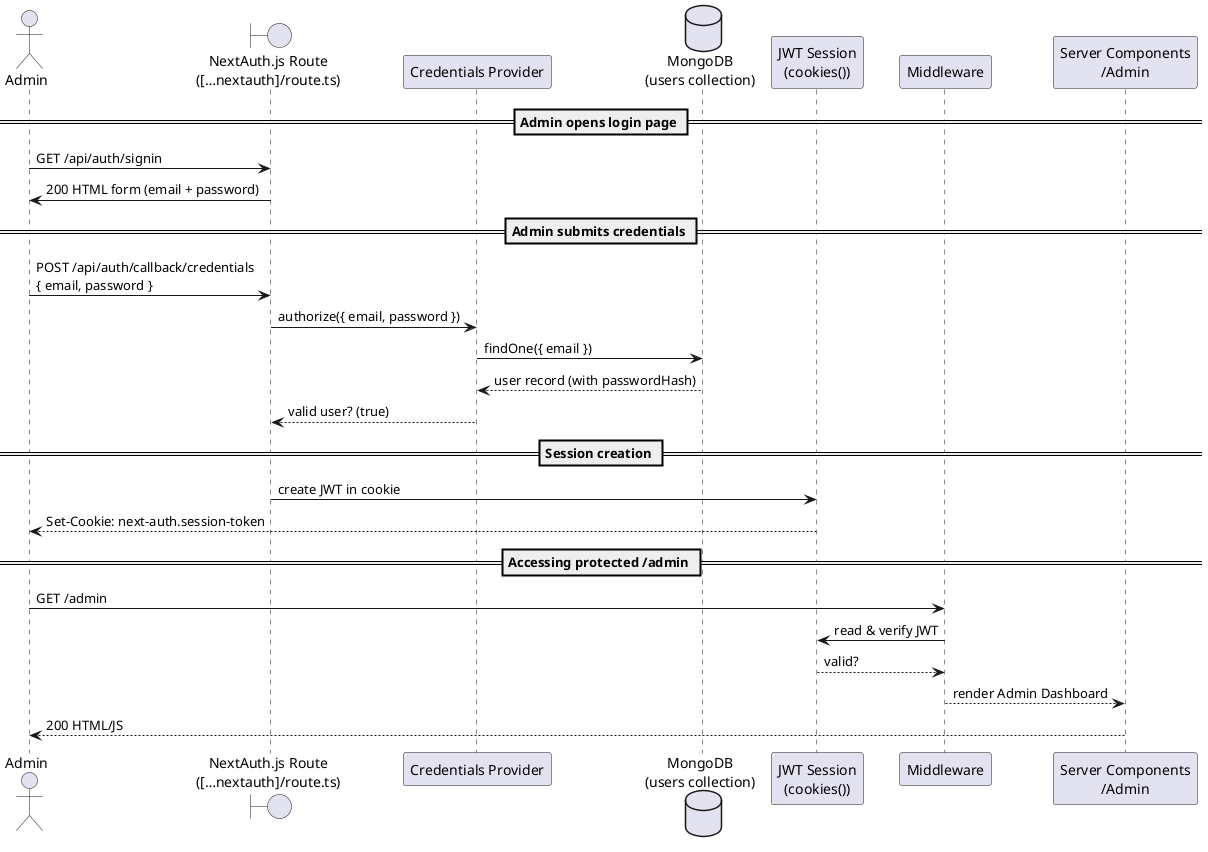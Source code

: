 @startuml sequence_overview
actor Admin
boundary "NextAuth.js Route\n([…nextauth]/route.ts)" as NextAuth
participant "Credentials Provider" as CredProv
database "MongoDB\n(users collection)" as DB
participant "JWT Session\n(cookies())" as Session
participant Middleware
participant "Server Components\n/Admin" as AdminUI

== Admin opens login page ==
Admin -> NextAuth: GET /api/auth/signin
NextAuth -> Admin: 200 HTML form (email + password)

== Admin submits credentials ==
Admin -> NextAuth: POST /api/auth/callback/credentials\n{ email, password }
NextAuth -> CredProv: authorize({ email, password })
CredProv -> DB: findOne({ email })
DB --> CredProv: user record (with passwordHash)
CredProv --> NextAuth: valid user? (true)

== Session creation ==
NextAuth -> Session: create JWT in cookie
Session --> Admin: Set-Cookie: next-auth.session-token

== Accessing protected /admin ==
Admin -> Middleware: GET /admin
Middleware -> Session: read & verify JWT
Session --> Middleware: valid?
Middleware --> AdminUI: render Admin Dashboard
AdminUI --> Admin: 200 HTML/JS

@enduml